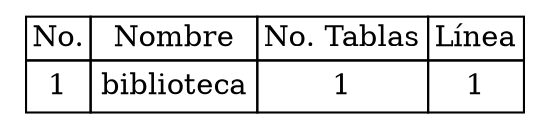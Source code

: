 
	digraph {
		tablaSimbolos [
		  shape=plaintext
		  label=<
			<table border='0' cellborder='1' color='black' cellspacing='0'>
			  <tr>
				  <td>No.</td>
				  <td>Nombre</td>
				  <td>No. Tablas</td>
				  <td>Línea</td>
			  </tr>
<tr>
<td cellpadding='4'>
1
</td>
<td cellpadding='4'>biblioteca
</td>
<td cellpadding='4'>1
</td>
<td cellpadding='4'>1
</td>
</tr>

		</table>
		>];
	}
	